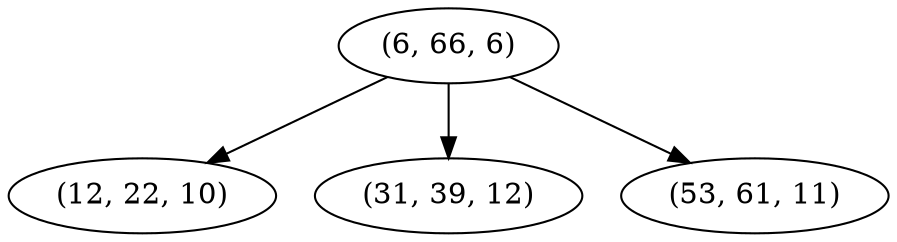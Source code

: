 digraph tree {
    "(6, 66, 6)";
    "(12, 22, 10)";
    "(31, 39, 12)";
    "(53, 61, 11)";
    "(6, 66, 6)" -> "(12, 22, 10)";
    "(6, 66, 6)" -> "(31, 39, 12)";
    "(6, 66, 6)" -> "(53, 61, 11)";
}
